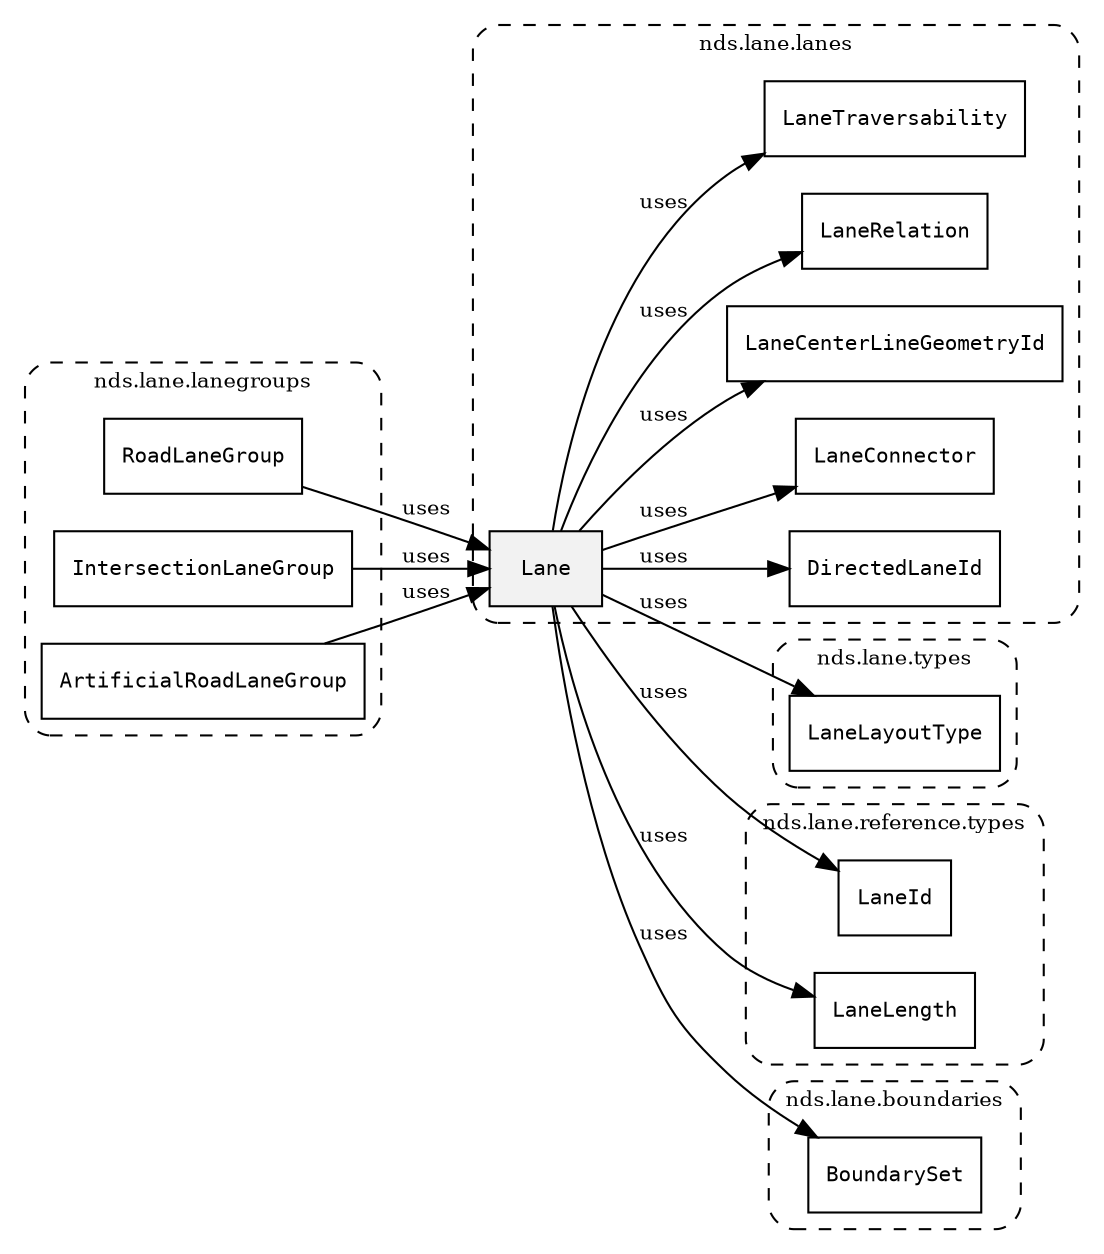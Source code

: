 /**
 * This dot file creates symbol collaboration diagram for Lane.
 */
digraph ZSERIO
{
    node [shape=box, fontsize=10];
    rankdir="LR";
    fontsize=10;
    tooltip="Lane collaboration diagram";

    subgraph "cluster_nds.lane.lanes"
    {
        style="dashed, rounded";
        label="nds.lane.lanes";
        tooltip="Package nds.lane.lanes";
        href="../../../content/packages/nds.lane.lanes.html#Package-nds-lane-lanes";
        target="_parent";

        "Lane" [style="filled", fillcolor="#0000000D", target="_parent", label=<<font face="monospace"><table align="center" border="0" cellspacing="0" cellpadding="0"><tr><td href="../../../content/packages/nds.lane.lanes.html#Structure-Lane" title="Structure defined in nds.lane.lanes">Lane</td></tr></table></font>>];
        "DirectedLaneId" [target="_parent", label=<<font face="monospace"><table align="center" border="0" cellspacing="0" cellpadding="0"><tr><td href="../../../content/packages/nds.lane.lanes.html#Subtype-DirectedLaneId" title="Subtype defined in nds.lane.lanes">DirectedLaneId</td></tr></table></font>>];
        "LaneConnector" [target="_parent", label=<<font face="monospace"><table align="center" border="0" cellspacing="0" cellpadding="0"><tr><td href="../../../content/packages/nds.lane.lanes.html#Structure-LaneConnector" title="Structure defined in nds.lane.lanes">LaneConnector</td></tr></table></font>>];
        "LaneCenterLineGeometryId" [target="_parent", label=<<font face="monospace"><table align="center" border="0" cellspacing="0" cellpadding="0"><tr><td href="../../../content/packages/nds.lane.lanes.html#Subtype-LaneCenterLineGeometryId" title="Subtype defined in nds.lane.lanes">LaneCenterLineGeometryId</td></tr></table></font>>];
        "LaneRelation" [target="_parent", label=<<font face="monospace"><table align="center" border="0" cellspacing="0" cellpadding="0"><tr><td href="../../../content/packages/nds.lane.lanes.html#Structure-LaneRelation" title="Structure defined in nds.lane.lanes">LaneRelation</td></tr></table></font>>];
        "LaneTraversability" [target="_parent", label=<<font face="monospace"><table align="center" border="0" cellspacing="0" cellpadding="0"><tr><td href="../../../content/packages/nds.lane.lanes.html#Structure-LaneTraversability" title="Structure defined in nds.lane.lanes">LaneTraversability</td></tr></table></font>>];
    }

    subgraph "cluster_nds.lane.types"
    {
        style="dashed, rounded";
        label="nds.lane.types";
        tooltip="Package nds.lane.types";
        href="../../../content/packages/nds.lane.types.html#Package-nds-lane-types";
        target="_parent";

        "LaneLayoutType" [target="_parent", label=<<font face="monospace"><table align="center" border="0" cellspacing="0" cellpadding="0"><tr><td href="../../../content/packages/nds.lane.types.html#Enum-LaneLayoutType" title="Enum defined in nds.lane.types">LaneLayoutType</td></tr></table></font>>];
    }

    subgraph "cluster_nds.lane.reference.types"
    {
        style="dashed, rounded";
        label="nds.lane.reference.types";
        tooltip="Package nds.lane.reference.types";
        href="../../../content/packages/nds.lane.reference.types.html#Package-nds-lane-reference-types";
        target="_parent";

        "LaneId" [target="_parent", label=<<font face="monospace"><table align="center" border="0" cellspacing="0" cellpadding="0"><tr><td href="../../../content/packages/nds.lane.reference.types.html#Subtype-LaneId" title="Subtype defined in nds.lane.reference.types">LaneId</td></tr></table></font>>];
        "LaneLength" [target="_parent", label=<<font face="monospace"><table align="center" border="0" cellspacing="0" cellpadding="0"><tr><td href="../../../content/packages/nds.lane.reference.types.html#Subtype-LaneLength" title="Subtype defined in nds.lane.reference.types">LaneLength</td></tr></table></font>>];
    }

    subgraph "cluster_nds.lane.boundaries"
    {
        style="dashed, rounded";
        label="nds.lane.boundaries";
        tooltip="Package nds.lane.boundaries";
        href="../../../content/packages/nds.lane.boundaries.html#Package-nds-lane-boundaries";
        target="_parent";

        "BoundarySet" [target="_parent", label=<<font face="monospace"><table align="center" border="0" cellspacing="0" cellpadding="0"><tr><td href="../../../content/packages/nds.lane.boundaries.html#Structure-BoundarySet" title="Structure defined in nds.lane.boundaries">BoundarySet</td></tr></table></font>>];
    }

    subgraph "cluster_nds.lane.lanegroups"
    {
        style="dashed, rounded";
        label="nds.lane.lanegroups";
        tooltip="Package nds.lane.lanegroups";
        href="../../../content/packages/nds.lane.lanegroups.html#Package-nds-lane-lanegroups";
        target="_parent";

        "RoadLaneGroup" [target="_parent", label=<<font face="monospace"><table align="center" border="0" cellspacing="0" cellpadding="0"><tr><td href="../../../content/packages/nds.lane.lanegroups.html#Structure-RoadLaneGroup" title="Structure defined in nds.lane.lanegroups">RoadLaneGroup</td></tr></table></font>>];
        "IntersectionLaneGroup" [target="_parent", label=<<font face="monospace"><table align="center" border="0" cellspacing="0" cellpadding="0"><tr><td href="../../../content/packages/nds.lane.lanegroups.html#Structure-IntersectionLaneGroup" title="Structure defined in nds.lane.lanegroups">IntersectionLaneGroup</td></tr></table></font>>];
        "ArtificialRoadLaneGroup" [target="_parent", label=<<font face="monospace"><table align="center" border="0" cellspacing="0" cellpadding="0"><tr><td href="../../../content/packages/nds.lane.lanegroups.html#Structure-ArtificialRoadLaneGroup" title="Structure defined in nds.lane.lanegroups">ArtificialRoadLaneGroup</td></tr></table></font>>];
    }

    "Lane" -> "LaneLayoutType" [label="uses", fontsize=10];
    "Lane" -> "DirectedLaneId" [label="uses", fontsize=10];
    "Lane" -> "LaneId" [label="uses", fontsize=10];
    "Lane" -> "LaneConnector" [label="uses", fontsize=10];
    "Lane" -> "LaneLength" [label="uses", fontsize=10];
    "Lane" -> "LaneCenterLineGeometryId" [label="uses", fontsize=10];
    "Lane" -> "LaneRelation" [label="uses", fontsize=10];
    "Lane" -> "LaneTraversability" [label="uses", fontsize=10];
    "Lane" -> "BoundarySet" [label="uses", fontsize=10];
    "RoadLaneGroup" -> "Lane" [label="uses", fontsize=10];
    "IntersectionLaneGroup" -> "Lane" [label="uses", fontsize=10];
    "ArtificialRoadLaneGroup" -> "Lane" [label="uses", fontsize=10];
}
